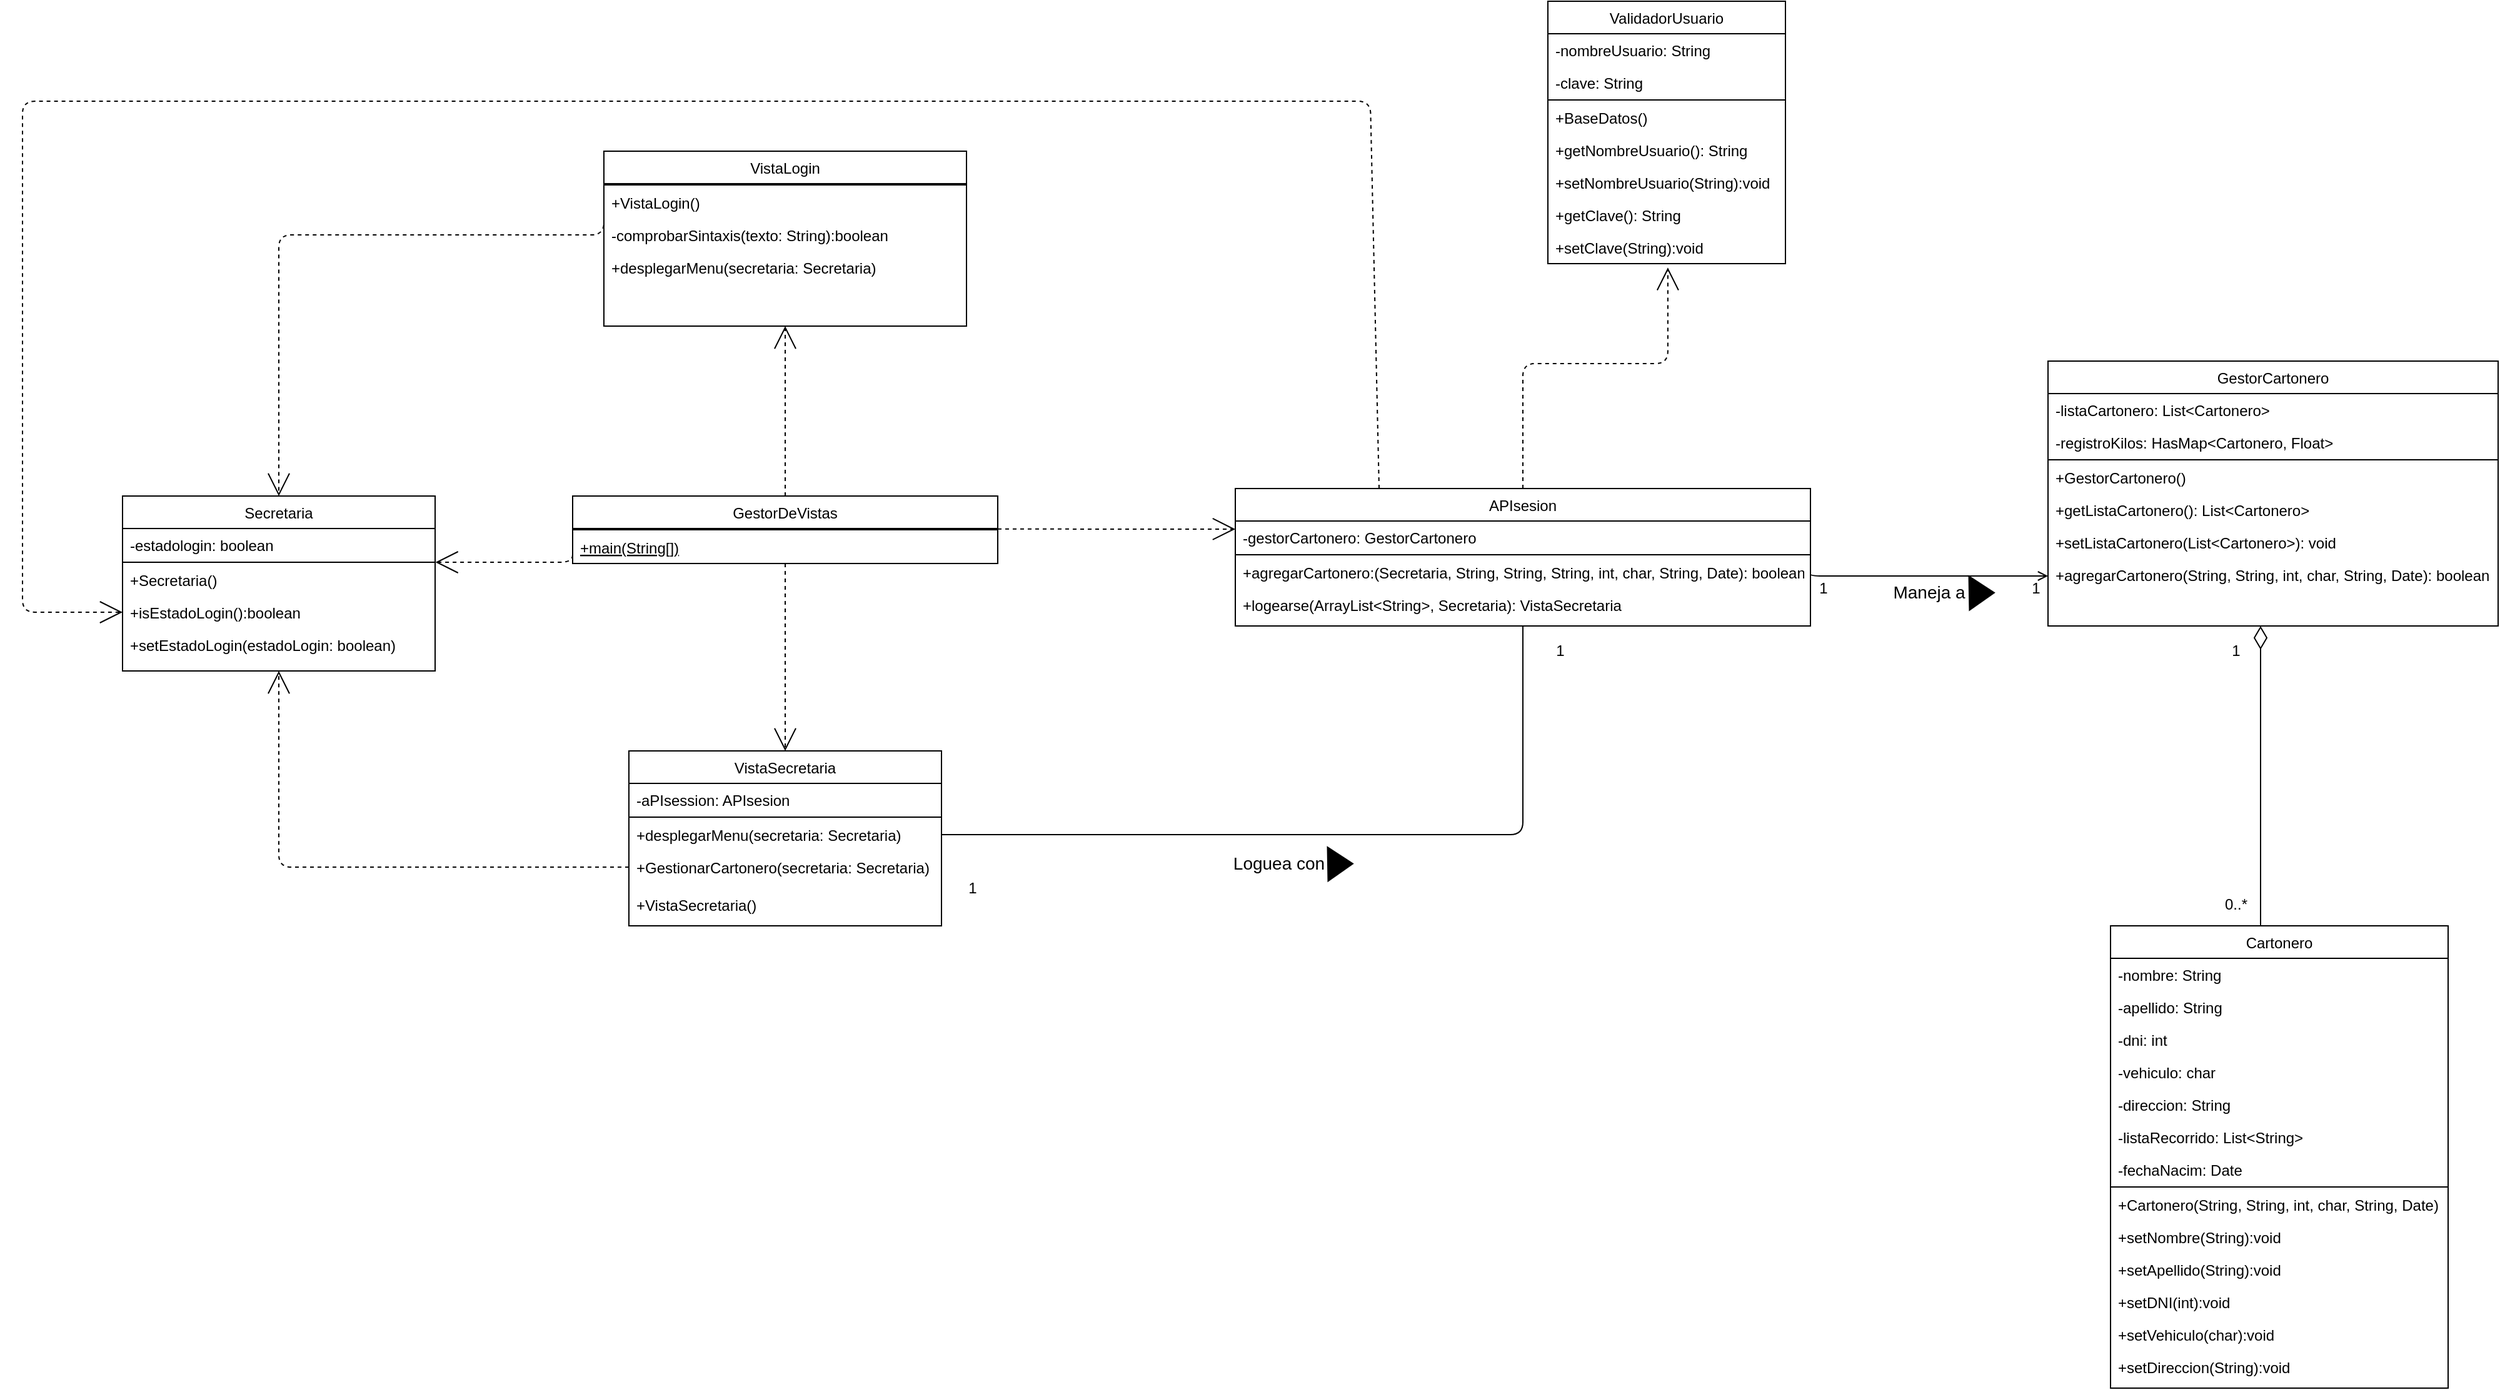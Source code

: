 <mxfile version="13.7.3" type="device"><diagram id="FM9xqP6B4RsxlVdZvz8g" name="Sprint-uno"><mxGraphModel dx="1695" dy="533" grid="1" gridSize="10" guides="1" tooltips="1" connect="1" arrows="1" fold="1" page="1" pageScale="1" pageWidth="827" pageHeight="1169" math="0" shadow="0"><root><mxCell id="0"/><mxCell id="1" parent="0"/><mxCell id="rrXryIABRO2LtKh-JyNE-1" value="APIsesion" style="swimlane;fontStyle=0;align=center;verticalAlign=top;childLayout=stackLayout;horizontal=1;startSize=26;horizontalStack=0;resizeParent=1;resizeLast=0;collapsible=1;marginBottom=0;rounded=0;shadow=0;strokeWidth=1;" parent="1" vertex="1"><mxGeometry x="330" y="430" width="460" height="110" as="geometry"><mxRectangle x="550" y="140" width="160" height="26" as="alternateBounds"/></mxGeometry></mxCell><mxCell id="rrXryIABRO2LtKh-JyNE-2" value="-gestorCartonero: GestorCartonero" style="text;align=left;verticalAlign=top;spacingLeft=4;spacingRight=4;overflow=hidden;rotatable=0;points=[[0,0.5],[1,0.5]];portConstraint=eastwest;fontStyle=0" parent="rrXryIABRO2LtKh-JyNE-1" vertex="1"><mxGeometry y="26" width="460" height="26" as="geometry"/></mxCell><mxCell id="rrXryIABRO2LtKh-JyNE-3" value="" style="line;html=1;strokeWidth=1;align=left;verticalAlign=middle;spacingTop=-1;spacingLeft=3;spacingRight=3;rotatable=0;labelPosition=right;points=[];portConstraint=eastwest;" parent="rrXryIABRO2LtKh-JyNE-1" vertex="1"><mxGeometry y="52" width="460" height="2" as="geometry"/></mxCell><mxCell id="rrXryIABRO2LtKh-JyNE-4" value="+agregarCartonero:(Secretaria, String, String, String, int, char, String, Date): boolean" style="text;align=left;verticalAlign=top;spacingLeft=4;spacingRight=4;overflow=hidden;rotatable=0;points=[[0,0.5],[1,0.5]];portConstraint=eastwest;fontStyle=0" parent="rrXryIABRO2LtKh-JyNE-1" vertex="1"><mxGeometry y="54" width="460" height="26" as="geometry"/></mxCell><mxCell id="rrXryIABRO2LtKh-JyNE-5" value="+logearse(ArrayList&lt;String&gt;, Secretaria): VistaSecretaria" style="text;align=left;verticalAlign=top;spacingLeft=4;spacingRight=4;overflow=hidden;rotatable=0;points=[[0,0.5],[1,0.5]];portConstraint=eastwest;fontStyle=0" parent="rrXryIABRO2LtKh-JyNE-1" vertex="1"><mxGeometry y="80" width="460" height="26" as="geometry"/></mxCell><mxCell id="rrXryIABRO2LtKh-JyNE-6" value="ValidadorUsuario" style="swimlane;fontStyle=0;align=center;verticalAlign=top;childLayout=stackLayout;horizontal=1;startSize=26;horizontalStack=0;resizeParent=1;resizeLast=0;collapsible=1;marginBottom=0;rounded=0;shadow=0;strokeWidth=1;" parent="1" vertex="1"><mxGeometry x="580" y="40" width="190" height="210" as="geometry"><mxRectangle x="550" y="140" width="160" height="26" as="alternateBounds"/></mxGeometry></mxCell><mxCell id="rrXryIABRO2LtKh-JyNE-7" value="-nombreUsuario: String" style="text;align=left;verticalAlign=top;spacingLeft=4;spacingRight=4;overflow=hidden;rotatable=0;points=[[0,0.5],[1,0.5]];portConstraint=eastwest;fontStyle=0" parent="rrXryIABRO2LtKh-JyNE-6" vertex="1"><mxGeometry y="26" width="190" height="26" as="geometry"/></mxCell><mxCell id="rrXryIABRO2LtKh-JyNE-8" value="-clave: String" style="text;align=left;verticalAlign=top;spacingLeft=4;spacingRight=4;overflow=hidden;rotatable=0;points=[[0,0.5],[1,0.5]];portConstraint=eastwest;fontStyle=0" parent="rrXryIABRO2LtKh-JyNE-6" vertex="1"><mxGeometry y="52" width="190" height="26" as="geometry"/></mxCell><mxCell id="rrXryIABRO2LtKh-JyNE-9" value="" style="line;html=1;strokeWidth=1;align=left;verticalAlign=middle;spacingTop=-1;spacingLeft=3;spacingRight=3;rotatable=0;labelPosition=right;points=[];portConstraint=eastwest;" parent="rrXryIABRO2LtKh-JyNE-6" vertex="1"><mxGeometry y="78" width="190" height="2" as="geometry"/></mxCell><mxCell id="rrXryIABRO2LtKh-JyNE-10" value="+BaseDatos()" style="text;align=left;verticalAlign=top;spacingLeft=4;spacingRight=4;overflow=hidden;rotatable=0;points=[[0,0.5],[1,0.5]];portConstraint=eastwest;fontStyle=0" parent="rrXryIABRO2LtKh-JyNE-6" vertex="1"><mxGeometry y="80" width="190" height="26" as="geometry"/></mxCell><mxCell id="rrXryIABRO2LtKh-JyNE-11" value="+getNombreUsuario(): String" style="text;align=left;verticalAlign=top;spacingLeft=4;spacingRight=4;overflow=hidden;rotatable=0;points=[[0,0.5],[1,0.5]];portConstraint=eastwest;fontStyle=0" parent="rrXryIABRO2LtKh-JyNE-6" vertex="1"><mxGeometry y="106" width="190" height="26" as="geometry"/></mxCell><mxCell id="rrXryIABRO2LtKh-JyNE-12" value="+setNombreUsuario(String):void" style="text;align=left;verticalAlign=top;spacingLeft=4;spacingRight=4;overflow=hidden;rotatable=0;points=[[0,0.5],[1,0.5]];portConstraint=eastwest;rounded=0;shadow=0;html=0;fontStyle=0" parent="rrXryIABRO2LtKh-JyNE-6" vertex="1"><mxGeometry y="132" width="190" height="26" as="geometry"/></mxCell><mxCell id="rrXryIABRO2LtKh-JyNE-13" value="+getClave(): String" style="text;align=left;verticalAlign=top;spacingLeft=4;spacingRight=4;overflow=hidden;rotatable=0;points=[[0,0.5],[1,0.5]];portConstraint=eastwest;fontStyle=0" parent="rrXryIABRO2LtKh-JyNE-6" vertex="1"><mxGeometry y="158" width="190" height="26" as="geometry"/></mxCell><mxCell id="rrXryIABRO2LtKh-JyNE-14" value="+setClave(String):void" style="text;align=left;verticalAlign=top;spacingLeft=4;spacingRight=4;overflow=hidden;rotatable=0;points=[[0,0.5],[1,0.5]];portConstraint=eastwest;rounded=0;shadow=0;html=0;fontStyle=0" parent="rrXryIABRO2LtKh-JyNE-6" vertex="1"><mxGeometry y="184" width="190" height="26" as="geometry"/></mxCell><mxCell id="rrXryIABRO2LtKh-JyNE-15" value="Cartonero" style="swimlane;fontStyle=0;align=center;verticalAlign=top;childLayout=stackLayout;horizontal=1;startSize=26;horizontalStack=0;resizeParent=1;resizeLast=0;collapsible=1;marginBottom=0;rounded=0;shadow=0;strokeWidth=1;" parent="1" vertex="1"><mxGeometry x="1030" y="780" width="270" height="370" as="geometry"><mxRectangle x="550" y="140" width="160" height="26" as="alternateBounds"/></mxGeometry></mxCell><mxCell id="rrXryIABRO2LtKh-JyNE-16" value="-nombre: String" style="text;align=left;verticalAlign=top;spacingLeft=4;spacingRight=4;overflow=hidden;rotatable=0;points=[[0,0.5],[1,0.5]];portConstraint=eastwest;fontStyle=0" parent="rrXryIABRO2LtKh-JyNE-15" vertex="1"><mxGeometry y="26" width="270" height="26" as="geometry"/></mxCell><mxCell id="rrXryIABRO2LtKh-JyNE-17" value="-apellido: String" style="text;align=left;verticalAlign=top;spacingLeft=4;spacingRight=4;overflow=hidden;rotatable=0;points=[[0,0.5],[1,0.5]];portConstraint=eastwest;fontStyle=0" parent="rrXryIABRO2LtKh-JyNE-15" vertex="1"><mxGeometry y="52" width="270" height="26" as="geometry"/></mxCell><mxCell id="rrXryIABRO2LtKh-JyNE-18" value="-dni: int" style="text;align=left;verticalAlign=top;spacingLeft=4;spacingRight=4;overflow=hidden;rotatable=0;points=[[0,0.5],[1,0.5]];portConstraint=eastwest;fontStyle=0" parent="rrXryIABRO2LtKh-JyNE-15" vertex="1"><mxGeometry y="78" width="270" height="26" as="geometry"/></mxCell><mxCell id="rrXryIABRO2LtKh-JyNE-19" value="-vehiculo: char" style="text;align=left;verticalAlign=top;spacingLeft=4;spacingRight=4;overflow=hidden;rotatable=0;points=[[0,0.5],[1,0.5]];portConstraint=eastwest;fontStyle=0" parent="rrXryIABRO2LtKh-JyNE-15" vertex="1"><mxGeometry y="104" width="270" height="26" as="geometry"/></mxCell><mxCell id="rrXryIABRO2LtKh-JyNE-20" value="-direccion: String" style="text;align=left;verticalAlign=top;spacingLeft=4;spacingRight=4;overflow=hidden;rotatable=0;points=[[0,0.5],[1,0.5]];portConstraint=eastwest;fontStyle=0" parent="rrXryIABRO2LtKh-JyNE-15" vertex="1"><mxGeometry y="130" width="270" height="26" as="geometry"/></mxCell><mxCell id="rrXryIABRO2LtKh-JyNE-21" value="-listaRecorrido: List&lt;String&gt;" style="text;align=left;verticalAlign=top;spacingLeft=4;spacingRight=4;overflow=hidden;rotatable=0;points=[[0,0.5],[1,0.5]];portConstraint=eastwest;fontStyle=0" parent="rrXryIABRO2LtKh-JyNE-15" vertex="1"><mxGeometry y="156" width="270" height="26" as="geometry"/></mxCell><mxCell id="rrXryIABRO2LtKh-JyNE-22" value="-fechaNacim: Date" style="text;align=left;verticalAlign=top;spacingLeft=4;spacingRight=4;overflow=hidden;rotatable=0;points=[[0,0.5],[1,0.5]];portConstraint=eastwest;rounded=0;shadow=0;html=0;fontStyle=0" parent="rrXryIABRO2LtKh-JyNE-15" vertex="1"><mxGeometry y="182" width="270" height="26" as="geometry"/></mxCell><mxCell id="rrXryIABRO2LtKh-JyNE-23" value="" style="line;html=1;strokeWidth=1;align=left;verticalAlign=middle;spacingTop=-1;spacingLeft=3;spacingRight=3;rotatable=0;labelPosition=right;points=[];portConstraint=eastwest;" parent="rrXryIABRO2LtKh-JyNE-15" vertex="1"><mxGeometry y="208" width="270" height="2" as="geometry"/></mxCell><mxCell id="rrXryIABRO2LtKh-JyNE-24" value="+Cartonero(String, String, int, char, String, Date)" style="text;align=left;verticalAlign=top;spacingLeft=4;spacingRight=4;overflow=hidden;rotatable=0;points=[[0,0.5],[1,0.5]];portConstraint=eastwest;fontStyle=0" parent="rrXryIABRO2LtKh-JyNE-15" vertex="1"><mxGeometry y="210" width="270" height="26" as="geometry"/></mxCell><mxCell id="rrXryIABRO2LtKh-JyNE-25" value="+setNombre(String):void" style="text;align=left;verticalAlign=top;spacingLeft=4;spacingRight=4;overflow=hidden;rotatable=0;points=[[0,0.5],[1,0.5]];portConstraint=eastwest;rounded=0;shadow=0;html=0;fontStyle=0" parent="rrXryIABRO2LtKh-JyNE-15" vertex="1"><mxGeometry y="236" width="270" height="26" as="geometry"/></mxCell><mxCell id="rrXryIABRO2LtKh-JyNE-26" value="+setApellido(String):void" style="text;align=left;verticalAlign=top;spacingLeft=4;spacingRight=4;overflow=hidden;rotatable=0;points=[[0,0.5],[1,0.5]];portConstraint=eastwest;rounded=0;shadow=0;html=0;fontStyle=0" parent="rrXryIABRO2LtKh-JyNE-15" vertex="1"><mxGeometry y="262" width="270" height="26" as="geometry"/></mxCell><mxCell id="rrXryIABRO2LtKh-JyNE-27" value="+setDNI(int):void" style="text;align=left;verticalAlign=top;spacingLeft=4;spacingRight=4;overflow=hidden;rotatable=0;points=[[0,0.5],[1,0.5]];portConstraint=eastwest;rounded=0;shadow=0;html=0;fontStyle=0" parent="rrXryIABRO2LtKh-JyNE-15" vertex="1"><mxGeometry y="288" width="270" height="26" as="geometry"/></mxCell><mxCell id="rrXryIABRO2LtKh-JyNE-28" value="+setVehiculo(char):void" style="text;align=left;verticalAlign=top;spacingLeft=4;spacingRight=4;overflow=hidden;rotatable=0;points=[[0,0.5],[1,0.5]];portConstraint=eastwest;rounded=0;shadow=0;html=0;fontStyle=0" parent="rrXryIABRO2LtKh-JyNE-15" vertex="1"><mxGeometry y="314" width="270" height="26" as="geometry"/></mxCell><mxCell id="rrXryIABRO2LtKh-JyNE-29" value="+setDireccion(String):void" style="text;align=left;verticalAlign=top;spacingLeft=4;spacingRight=4;overflow=hidden;rotatable=0;points=[[0,0.5],[1,0.5]];portConstraint=eastwest;rounded=0;shadow=0;html=0;fontStyle=0" parent="rrXryIABRO2LtKh-JyNE-15" vertex="1"><mxGeometry y="340" width="270" height="26" as="geometry"/></mxCell><mxCell id="rrXryIABRO2LtKh-JyNE-30" value="VistaSecretaria" style="swimlane;fontStyle=0;align=center;verticalAlign=top;childLayout=stackLayout;horizontal=1;startSize=26;horizontalStack=0;resizeParent=1;resizeLast=0;collapsible=1;marginBottom=0;rounded=0;shadow=0;strokeWidth=1;" parent="1" vertex="1"><mxGeometry x="-155" y="640" width="250" height="140" as="geometry"><mxRectangle x="550" y="140" width="160" height="26" as="alternateBounds"/></mxGeometry></mxCell><mxCell id="rrXryIABRO2LtKh-JyNE-31" value="-aPIsession: APIsesion" style="text;align=left;verticalAlign=top;spacingLeft=4;spacingRight=4;overflow=hidden;rotatable=0;points=[[0,0.5],[1,0.5]];portConstraint=eastwest;fontStyle=0" parent="rrXryIABRO2LtKh-JyNE-30" vertex="1"><mxGeometry y="26" width="250" height="26" as="geometry"/></mxCell><mxCell id="rrXryIABRO2LtKh-JyNE-32" value="" style="line;html=1;strokeWidth=1;align=left;verticalAlign=middle;spacingTop=-1;spacingLeft=3;spacingRight=3;rotatable=0;labelPosition=right;points=[];portConstraint=eastwest;" parent="rrXryIABRO2LtKh-JyNE-30" vertex="1"><mxGeometry y="52" width="250" height="2" as="geometry"/></mxCell><mxCell id="rrXryIABRO2LtKh-JyNE-33" value="+desplegarMenu(secretaria: Secretaria)" style="text;align=left;verticalAlign=top;spacingLeft=4;spacingRight=4;overflow=hidden;rotatable=0;points=[[0,0.5],[1,0.5]];portConstraint=eastwest;rounded=0;shadow=0;html=0;fontStyle=0" parent="rrXryIABRO2LtKh-JyNE-30" vertex="1"><mxGeometry y="54" width="250" height="26" as="geometry"/></mxCell><mxCell id="rrXryIABRO2LtKh-JyNE-34" value="+GestionarCartonero(secretaria: Secretaria)" style="text;align=left;verticalAlign=top;spacingLeft=4;spacingRight=4;overflow=hidden;rotatable=0;points=[[0,0.5],[1,0.5]];portConstraint=eastwest;fontStyle=0" parent="rrXryIABRO2LtKh-JyNE-30" vertex="1"><mxGeometry y="80" width="250" height="26" as="geometry"/></mxCell><mxCell id="rrXryIABRO2LtKh-JyNE-35" value="VistaLogin" style="swimlane;fontStyle=0;align=center;verticalAlign=top;childLayout=stackLayout;horizontal=1;startSize=26;horizontalStack=0;resizeParent=1;resizeLast=0;collapsible=1;marginBottom=0;rounded=0;shadow=0;strokeWidth=1;" parent="1" vertex="1"><mxGeometry x="-175" y="160" width="290" height="140" as="geometry"><mxRectangle x="550" y="140" width="160" height="26" as="alternateBounds"/></mxGeometry></mxCell><mxCell id="rrXryIABRO2LtKh-JyNE-36" value="" style="line;html=1;strokeWidth=1;align=left;verticalAlign=middle;spacingTop=-1;spacingLeft=3;spacingRight=3;rotatable=0;labelPosition=right;points=[];portConstraint=eastwest;" parent="rrXryIABRO2LtKh-JyNE-35" vertex="1"><mxGeometry y="26" width="290" height="2" as="geometry"/></mxCell><mxCell id="rrXryIABRO2LtKh-JyNE-37" value="+VistaLogin()" style="text;align=left;verticalAlign=top;spacingLeft=4;spacingRight=4;overflow=hidden;rotatable=0;points=[[0,0.5],[1,0.5]];portConstraint=eastwest;rounded=0;shadow=0;html=0;fontStyle=0" parent="rrXryIABRO2LtKh-JyNE-35" vertex="1"><mxGeometry y="28" width="290" height="26" as="geometry"/></mxCell><mxCell id="rrXryIABRO2LtKh-JyNE-38" value="-comprobarSintaxis(texto: String):boolean" style="text;align=left;verticalAlign=top;spacingLeft=4;spacingRight=4;overflow=hidden;rotatable=0;points=[[0,0.5],[1,0.5]];portConstraint=eastwest;rounded=0;shadow=0;html=0;fontStyle=0" parent="rrXryIABRO2LtKh-JyNE-35" vertex="1"><mxGeometry y="54" width="290" height="26" as="geometry"/></mxCell><mxCell id="rrXryIABRO2LtKh-JyNE-39" value="+desplegarMenu(secretaria: Secretaria)" style="text;align=left;verticalAlign=top;spacingLeft=4;spacingRight=4;overflow=hidden;rotatable=0;points=[[0,0.5],[1,0.5]];portConstraint=eastwest;fontStyle=0" parent="rrXryIABRO2LtKh-JyNE-35" vertex="1"><mxGeometry y="80" width="290" height="26" as="geometry"/></mxCell><mxCell id="rrXryIABRO2LtKh-JyNE-40" value="GestorCartonero" style="swimlane;fontStyle=0;align=center;verticalAlign=top;childLayout=stackLayout;horizontal=1;startSize=26;horizontalStack=0;resizeParent=1;resizeLast=0;collapsible=1;marginBottom=0;rounded=0;shadow=0;strokeWidth=1;" parent="1" vertex="1"><mxGeometry x="980" y="328" width="360" height="212" as="geometry"><mxRectangle x="550" y="140" width="160" height="26" as="alternateBounds"/></mxGeometry></mxCell><mxCell id="rrXryIABRO2LtKh-JyNE-41" value="-listaCartonero: List&lt;Cartonero&gt;" style="text;align=left;verticalAlign=top;spacingLeft=4;spacingRight=4;overflow=hidden;rotatable=0;points=[[0,0.5],[1,0.5]];portConstraint=eastwest;fontStyle=0" parent="rrXryIABRO2LtKh-JyNE-40" vertex="1"><mxGeometry y="26" width="360" height="26" as="geometry"/></mxCell><mxCell id="rrXryIABRO2LtKh-JyNE-42" value="-registroKilos: HasMap&lt;Cartonero, Float&gt;" style="text;align=left;verticalAlign=top;spacingLeft=4;spacingRight=4;overflow=hidden;rotatable=0;points=[[0,0.5],[1,0.5]];portConstraint=eastwest;fontStyle=0" parent="rrXryIABRO2LtKh-JyNE-40" vertex="1"><mxGeometry y="52" width="360" height="26" as="geometry"/></mxCell><mxCell id="rrXryIABRO2LtKh-JyNE-43" value="" style="line;html=1;strokeWidth=1;align=left;verticalAlign=middle;spacingTop=-1;spacingLeft=3;spacingRight=3;rotatable=0;labelPosition=right;points=[];portConstraint=eastwest;" parent="rrXryIABRO2LtKh-JyNE-40" vertex="1"><mxGeometry y="78" width="360" height="2" as="geometry"/></mxCell><mxCell id="rrXryIABRO2LtKh-JyNE-44" value="+GestorCartonero()" style="text;align=left;verticalAlign=top;spacingLeft=4;spacingRight=4;overflow=hidden;rotatable=0;points=[[0,0.5],[1,0.5]];portConstraint=eastwest;rounded=0;shadow=0;html=0;fontStyle=0" parent="rrXryIABRO2LtKh-JyNE-40" vertex="1"><mxGeometry y="80" width="360" height="26" as="geometry"/></mxCell><mxCell id="rrXryIABRO2LtKh-JyNE-45" value="+getListaCartonero(): List&lt;Cartonero&gt;" style="text;align=left;verticalAlign=top;spacingLeft=4;spacingRight=4;overflow=hidden;rotatable=0;points=[[0,0.5],[1,0.5]];portConstraint=eastwest;rounded=0;shadow=0;html=0;fontStyle=0" parent="rrXryIABRO2LtKh-JyNE-40" vertex="1"><mxGeometry y="106" width="360" height="26" as="geometry"/></mxCell><mxCell id="rrXryIABRO2LtKh-JyNE-46" value="+setListaCartonero(List&lt;Cartonero&gt;): void " style="text;align=left;verticalAlign=top;spacingLeft=4;spacingRight=4;overflow=hidden;rotatable=0;points=[[0,0.5],[1,0.5]];portConstraint=eastwest;rounded=0;shadow=0;html=0;fontStyle=0" parent="rrXryIABRO2LtKh-JyNE-40" vertex="1"><mxGeometry y="132" width="360" height="26" as="geometry"/></mxCell><mxCell id="rrXryIABRO2LtKh-JyNE-47" value="+agregarCartonero(String, String, int, char, String, Date): boolean" style="text;align=left;verticalAlign=top;spacingLeft=4;spacingRight=4;overflow=hidden;rotatable=0;points=[[0,0.5],[1,0.5]];portConstraint=eastwest;rounded=0;shadow=0;html=0;fontStyle=0" parent="rrXryIABRO2LtKh-JyNE-40" vertex="1"><mxGeometry y="158" width="360" height="26" as="geometry"/></mxCell><mxCell id="rrXryIABRO2LtKh-JyNE-48" value="Secretaria" style="swimlane;fontStyle=0;align=center;verticalAlign=top;childLayout=stackLayout;horizontal=1;startSize=26;horizontalStack=0;resizeParent=1;resizeLast=0;collapsible=1;marginBottom=0;rounded=0;shadow=0;strokeWidth=1;" parent="1" vertex="1"><mxGeometry x="-560" y="436" width="250" height="140" as="geometry"><mxRectangle x="550" y="140" width="160" height="26" as="alternateBounds"/></mxGeometry></mxCell><mxCell id="rrXryIABRO2LtKh-JyNE-49" value="-estadologin: boolean" style="text;align=left;verticalAlign=top;spacingLeft=4;spacingRight=4;overflow=hidden;rotatable=0;points=[[0,0.5],[1,0.5]];portConstraint=eastwest;fontStyle=0" parent="rrXryIABRO2LtKh-JyNE-48" vertex="1"><mxGeometry y="26" width="250" height="26" as="geometry"/></mxCell><mxCell id="rrXryIABRO2LtKh-JyNE-50" value="" style="line;html=1;strokeWidth=1;align=left;verticalAlign=middle;spacingTop=-1;spacingLeft=3;spacingRight=3;rotatable=0;labelPosition=right;points=[];portConstraint=eastwest;" parent="rrXryIABRO2LtKh-JyNE-48" vertex="1"><mxGeometry y="52" width="250" height="2" as="geometry"/></mxCell><mxCell id="rrXryIABRO2LtKh-JyNE-51" value="+Secretaria()" style="text;align=left;verticalAlign=top;spacingLeft=4;spacingRight=4;overflow=hidden;rotatable=0;points=[[0,0.5],[1,0.5]];portConstraint=eastwest;rounded=0;shadow=0;html=0;fontStyle=0" parent="rrXryIABRO2LtKh-JyNE-48" vertex="1"><mxGeometry y="54" width="250" height="26" as="geometry"/></mxCell><mxCell id="rrXryIABRO2LtKh-JyNE-52" value="+isEstadoLogin():boolean" style="text;align=left;verticalAlign=top;spacingLeft=4;spacingRight=4;overflow=hidden;rotatable=0;points=[[0,0.5],[1,0.5]];portConstraint=eastwest;rounded=0;shadow=0;html=0;fontStyle=0" parent="rrXryIABRO2LtKh-JyNE-48" vertex="1"><mxGeometry y="80" width="250" height="26" as="geometry"/></mxCell><mxCell id="rrXryIABRO2LtKh-JyNE-53" value="+setEstadoLogin(estadoLogin: boolean)" style="text;align=left;verticalAlign=top;spacingLeft=4;spacingRight=4;overflow=hidden;rotatable=0;points=[[0,0.5],[1,0.5]];portConstraint=eastwest;fontStyle=0" parent="rrXryIABRO2LtKh-JyNE-48" vertex="1"><mxGeometry y="106" width="250" height="26" as="geometry"/></mxCell><mxCell id="rrXryIABRO2LtKh-JyNE-54" value="GestorDeVistas" style="swimlane;fontStyle=0;align=center;verticalAlign=top;childLayout=stackLayout;horizontal=1;startSize=26;horizontalStack=0;resizeParent=1;resizeLast=0;collapsible=1;marginBottom=0;rounded=0;shadow=0;strokeWidth=1;" parent="1" vertex="1"><mxGeometry x="-200" y="436" width="340" height="54" as="geometry"><mxRectangle x="550" y="140" width="160" height="26" as="alternateBounds"/></mxGeometry></mxCell><mxCell id="rrXryIABRO2LtKh-JyNE-55" value="" style="line;html=1;strokeWidth=1;align=left;verticalAlign=middle;spacingTop=-1;spacingLeft=3;spacingRight=3;rotatable=0;labelPosition=right;points=[];portConstraint=eastwest;" parent="rrXryIABRO2LtKh-JyNE-54" vertex="1"><mxGeometry y="26" width="340" height="2" as="geometry"/></mxCell><mxCell id="rrXryIABRO2LtKh-JyNE-56" value="+main(String[])" style="text;align=left;verticalAlign=top;spacingLeft=4;spacingRight=4;overflow=hidden;rotatable=0;points=[[0,0.5],[1,0.5]];portConstraint=eastwest;rounded=0;shadow=0;html=0;fontStyle=4" parent="rrXryIABRO2LtKh-JyNE-54" vertex="1"><mxGeometry y="28" width="340" height="26" as="geometry"/></mxCell><mxCell id="rrXryIABRO2LtKh-JyNE-57" style="edgeStyle=elbowEdgeStyle;html=1;labelBackgroundColor=none;startFill=0;startSize=8;endArrow=open;endFill=0;endSize=16;fontFamily=Verdana;fontSize=12;elbow=vertical;dashed=1;entryX=0.5;entryY=1;entryDx=0;entryDy=0;exitX=0;exitY=0.5;exitDx=0;exitDy=0;" parent="1" source="rrXryIABRO2LtKh-JyNE-34" target="rrXryIABRO2LtKh-JyNE-48" edge="1"><mxGeometry relative="1" as="geometry"><mxPoint x="-350" y="709.5" as="sourcePoint"/><mxPoint x="-240" y="709.5" as="targetPoint"/><Array as="points"><mxPoint x="-290" y="733"/></Array></mxGeometry></mxCell><mxCell id="rrXryIABRO2LtKh-JyNE-58" style="edgeStyle=elbowEdgeStyle;html=1;labelBackgroundColor=none;startFill=0;startSize=8;endArrow=open;endFill=0;endSize=16;fontFamily=Verdana;fontSize=12;elbow=vertical;dashed=1;entryX=0;entryY=0.247;entryDx=0;entryDy=0;entryPerimeter=0;" parent="1" target="rrXryIABRO2LtKh-JyNE-2" edge="1"><mxGeometry relative="1" as="geometry"><mxPoint x="140" y="462.41" as="sourcePoint"/><mxPoint x="250" y="462.41" as="targetPoint"/></mxGeometry></mxCell><mxCell id="rrXryIABRO2LtKh-JyNE-59" style="edgeStyle=elbowEdgeStyle;html=1;labelBackgroundColor=none;startFill=0;startSize=8;endArrow=open;endFill=0;endSize=16;fontFamily=Verdana;fontSize=12;elbow=vertical;dashed=1;exitX=0;exitY=0.5;exitDx=0;exitDy=0;entryX=1.001;entryY=0.5;entryDx=0;entryDy=0;entryPerimeter=0;" parent="1" source="rrXryIABRO2LtKh-JyNE-56" target="rrXryIABRO2LtKh-JyNE-50" edge="1"><mxGeometry relative="1" as="geometry"><mxPoint x="-80" y="576.03" as="sourcePoint"/><mxPoint x="-300" y="489" as="targetPoint"/><Array as="points"><mxPoint x="-330" y="489"/><mxPoint x="-250" y="490"/></Array></mxGeometry></mxCell><mxCell id="rrXryIABRO2LtKh-JyNE-60" style="edgeStyle=elbowEdgeStyle;html=1;labelBackgroundColor=none;startFill=0;startSize=8;endArrow=open;endFill=0;endSize=16;fontFamily=Verdana;fontSize=12;elbow=vertical;dashed=1;exitX=0.5;exitY=0;exitDx=0;exitDy=0;entryX=0.5;entryY=1;entryDx=0;entryDy=0;" parent="1" source="rrXryIABRO2LtKh-JyNE-54" target="rrXryIABRO2LtKh-JyNE-35" edge="1"><mxGeometry relative="1" as="geometry"><mxPoint x="-90" y="360.21" as="sourcePoint"/><mxPoint y="350" as="targetPoint"/></mxGeometry></mxCell><mxCell id="rrXryIABRO2LtKh-JyNE-61" style="edgeStyle=elbowEdgeStyle;html=1;labelBackgroundColor=none;startFill=0;startSize=8;endArrow=open;endFill=0;endSize=16;fontFamily=Verdana;fontSize=12;elbow=vertical;dashed=1;entryX=0.5;entryY=0;entryDx=0;entryDy=0;" parent="1" source="rrXryIABRO2LtKh-JyNE-56" target="rrXryIABRO2LtKh-JyNE-30" edge="1"><mxGeometry relative="1" as="geometry"><mxPoint x="-110" y="540.21" as="sourcePoint"/><mxPoint y="540.21" as="targetPoint"/></mxGeometry></mxCell><mxCell id="rrXryIABRO2LtKh-JyNE-62" style="edgeStyle=elbowEdgeStyle;html=1;labelBackgroundColor=none;startFill=0;startSize=8;endArrow=open;endFill=0;endSize=16;fontFamily=Verdana;fontSize=12;elbow=vertical;dashed=1;exitX=0;exitY=0.5;exitDx=0;exitDy=0;entryX=0.5;entryY=0;entryDx=0;entryDy=0;" parent="1" source="rrXryIABRO2LtKh-JyNE-37" target="rrXryIABRO2LtKh-JyNE-48" edge="1"><mxGeometry relative="1" as="geometry"><mxPoint x="-440" y="290.21" as="sourcePoint"/><mxPoint x="-330" y="290.21" as="targetPoint"/><Array as="points"><mxPoint x="-310" y="227"/></Array></mxGeometry></mxCell><mxCell id="rrXryIABRO2LtKh-JyNE-63" value="+VistaSecretaria()" style="text;align=left;verticalAlign=top;spacingLeft=4;spacingRight=4;overflow=hidden;rotatable=0;points=[[0,0.5],[1,0.5]];portConstraint=eastwest;rounded=0;shadow=0;html=0;fontStyle=0" parent="1" vertex="1"><mxGeometry x="-155" y="750" width="250" height="26" as="geometry"/></mxCell><mxCell id="rrXryIABRO2LtKh-JyNE-65" value="" style="endArrow=open;html=1;entryX=0;entryY=0.538;entryDx=0;entryDy=0;edgeStyle=elbowEdgeStyle;elbow=vertical;startArrow=none;startFill=0;endFill=0;exitX=1;exitY=0.5;exitDx=0;exitDy=0;entryPerimeter=0;" parent="1" source="rrXryIABRO2LtKh-JyNE-4" edge="1"><mxGeometry width="50" height="50" relative="1" as="geometry"><mxPoint x="470.0" y="806.5" as="sourcePoint"/><mxPoint x="980.0" y="499.988" as="targetPoint"/><Array as="points"><mxPoint x="890" y="500"/></Array></mxGeometry></mxCell><mxCell id="rrXryIABRO2LtKh-JyNE-66" style="edgeStyle=elbowEdgeStyle;html=1;labelBackgroundColor=none;startFill=0;startSize=8;endArrow=open;endFill=0;endSize=16;fontFamily=Verdana;fontSize=12;elbow=vertical;dashed=1;exitX=0.5;exitY=0;exitDx=0;exitDy=0;entryX=0.505;entryY=1.121;entryDx=0;entryDy=0;entryPerimeter=0;" parent="1" source="rrXryIABRO2LtKh-JyNE-1" target="rrXryIABRO2LtKh-JyNE-14" edge="1"><mxGeometry relative="1" as="geometry"><mxPoint x="1000" y="170" as="sourcePoint"/><mxPoint x="572" y="210" as="targetPoint"/><Array as="points"><mxPoint x="530" y="330"/></Array></mxGeometry></mxCell><mxCell id="rrXryIABRO2LtKh-JyNE-67" value="" style="endArrow=open;html=1;exitX=0.25;exitY=0;exitDx=0;exitDy=0;dashed=1;startFill=0;endSize=16;startSize=8;fontFamily=Verdana;fontSize=12;labelBackgroundColor=none;endFill=0;entryX=0;entryY=0.5;entryDx=0;entryDy=0;" parent="1" source="rrXryIABRO2LtKh-JyNE-1" target="rrXryIABRO2LtKh-JyNE-52" edge="1"><mxGeometry width="50" height="50" relative="1" as="geometry"><mxPoint x="-320" y="530" as="sourcePoint"/><mxPoint x="-580" y="485" as="targetPoint"/><Array as="points"><mxPoint x="438" y="120"/><mxPoint x="-640" y="120"/><mxPoint x="-640" y="529"/></Array></mxGeometry></mxCell><mxCell id="rrXryIABRO2LtKh-JyNE-68" style="edgeStyle=orthogonalEdgeStyle;html=1;labelBackgroundColor=none;startFill=0;startSize=8;endArrow=diamondThin;endFill=0;endSize=16;fontFamily=Verdana;fontSize=12;exitX=0.5;exitY=1.077;exitDx=0;exitDy=0;exitPerimeter=0;" parent="1" edge="1"><mxGeometry relative="1" as="geometry"><Array as="points"><mxPoint x="1150" y="720"/></Array><mxPoint x="1150" y="780" as="sourcePoint"/><mxPoint x="1150" y="540" as="targetPoint"/></mxGeometry></mxCell><mxCell id="rrXryIABRO2LtKh-JyNE-69" value="1" style="text;html=1;align=center;verticalAlign=middle;resizable=0;points=[];autosize=1;strokeColor=none;" parent="1" vertex="1"><mxGeometry x="1120" y="550" width="20" height="20" as="geometry"/></mxCell><mxCell id="rrXryIABRO2LtKh-JyNE-70" value="0..*" style="text;html=1;align=center;verticalAlign=middle;resizable=0;points=[];autosize=1;strokeColor=none;" parent="1" vertex="1"><mxGeometry x="1115" y="753" width="30" height="20" as="geometry"/></mxCell><mxCell id="rrXryIABRO2LtKh-JyNE-71" value="1" style="text;html=1;strokeColor=none;fillColor=none;align=center;verticalAlign=middle;whiteSpace=wrap;rounded=0;" parent="1" vertex="1"><mxGeometry x="100" y="740" width="40" height="20" as="geometry"/></mxCell><mxCell id="rrXryIABRO2LtKh-JyNE-72" value="1" style="text;html=1;strokeColor=none;fillColor=none;align=center;verticalAlign=middle;whiteSpace=wrap;rounded=0;" parent="1" vertex="1"><mxGeometry x="570" y="550" width="40" height="20" as="geometry"/></mxCell><mxCell id="rrXryIABRO2LtKh-JyNE-73" value="1" style="text;html=1;align=center;verticalAlign=middle;resizable=0;points=[];autosize=1;strokeColor=none;" parent="1" vertex="1"><mxGeometry x="790" y="500" width="20" height="20" as="geometry"/></mxCell><mxCell id="rrXryIABRO2LtKh-JyNE-74" value="1" style="text;html=1;align=center;verticalAlign=middle;resizable=0;points=[];autosize=1;strokeColor=none;" parent="1" vertex="1"><mxGeometry x="960" y="500" width="20" height="20" as="geometry"/></mxCell><mxCell id="rrXryIABRO2LtKh-JyNE-75" value="&lt;font style=&quot;font-size: 14px&quot;&gt;Maneja a&lt;/font&gt;" style="text;html=1;strokeColor=none;fillColor=none;align=center;verticalAlign=middle;whiteSpace=wrap;rounded=0;" parent="1" vertex="1"><mxGeometry x="850" y="503.09" width="70" height="20" as="geometry"/></mxCell><mxCell id="rrXryIABRO2LtKh-JyNE-76" value="" style="triangle;whiteSpace=wrap;html=1;fillColor=#000000;rotation=-1;" parent="1" vertex="1"><mxGeometry x="917" y="500" width="20" height="27.09" as="geometry"/></mxCell><mxCell id="rrXryIABRO2LtKh-JyNE-77" value="&lt;font style=&quot;font-size: 14px&quot;&gt;Loguea con&lt;/font&gt;" style="text;html=1;strokeColor=none;fillColor=none;align=center;verticalAlign=middle;whiteSpace=wrap;rounded=0;" parent="1" vertex="1"><mxGeometry x="320" y="720" width="90" height="20" as="geometry"/></mxCell><mxCell id="rrXryIABRO2LtKh-JyNE-78" value="" style="triangle;whiteSpace=wrap;html=1;fillColor=#000000;rotation=-1;" parent="1" vertex="1"><mxGeometry x="404" y="716.91" width="20" height="27.09" as="geometry"/></mxCell><mxCell id="yRFBcmw6UvSRwJF7sehb-1" value="" style="endArrow=none;html=1;entryX=0.5;entryY=1;entryDx=0;entryDy=0;exitX=1;exitY=0.5;exitDx=0;exitDy=0;" edge="1" parent="1" source="rrXryIABRO2LtKh-JyNE-33" target="rrXryIABRO2LtKh-JyNE-1"><mxGeometry width="50" height="50" relative="1" as="geometry"><mxPoint x="400" y="640" as="sourcePoint"/><mxPoint x="450" y="590" as="targetPoint"/><Array as="points"><mxPoint x="560" y="707"/></Array></mxGeometry></mxCell></root></mxGraphModel></diagram></mxfile>